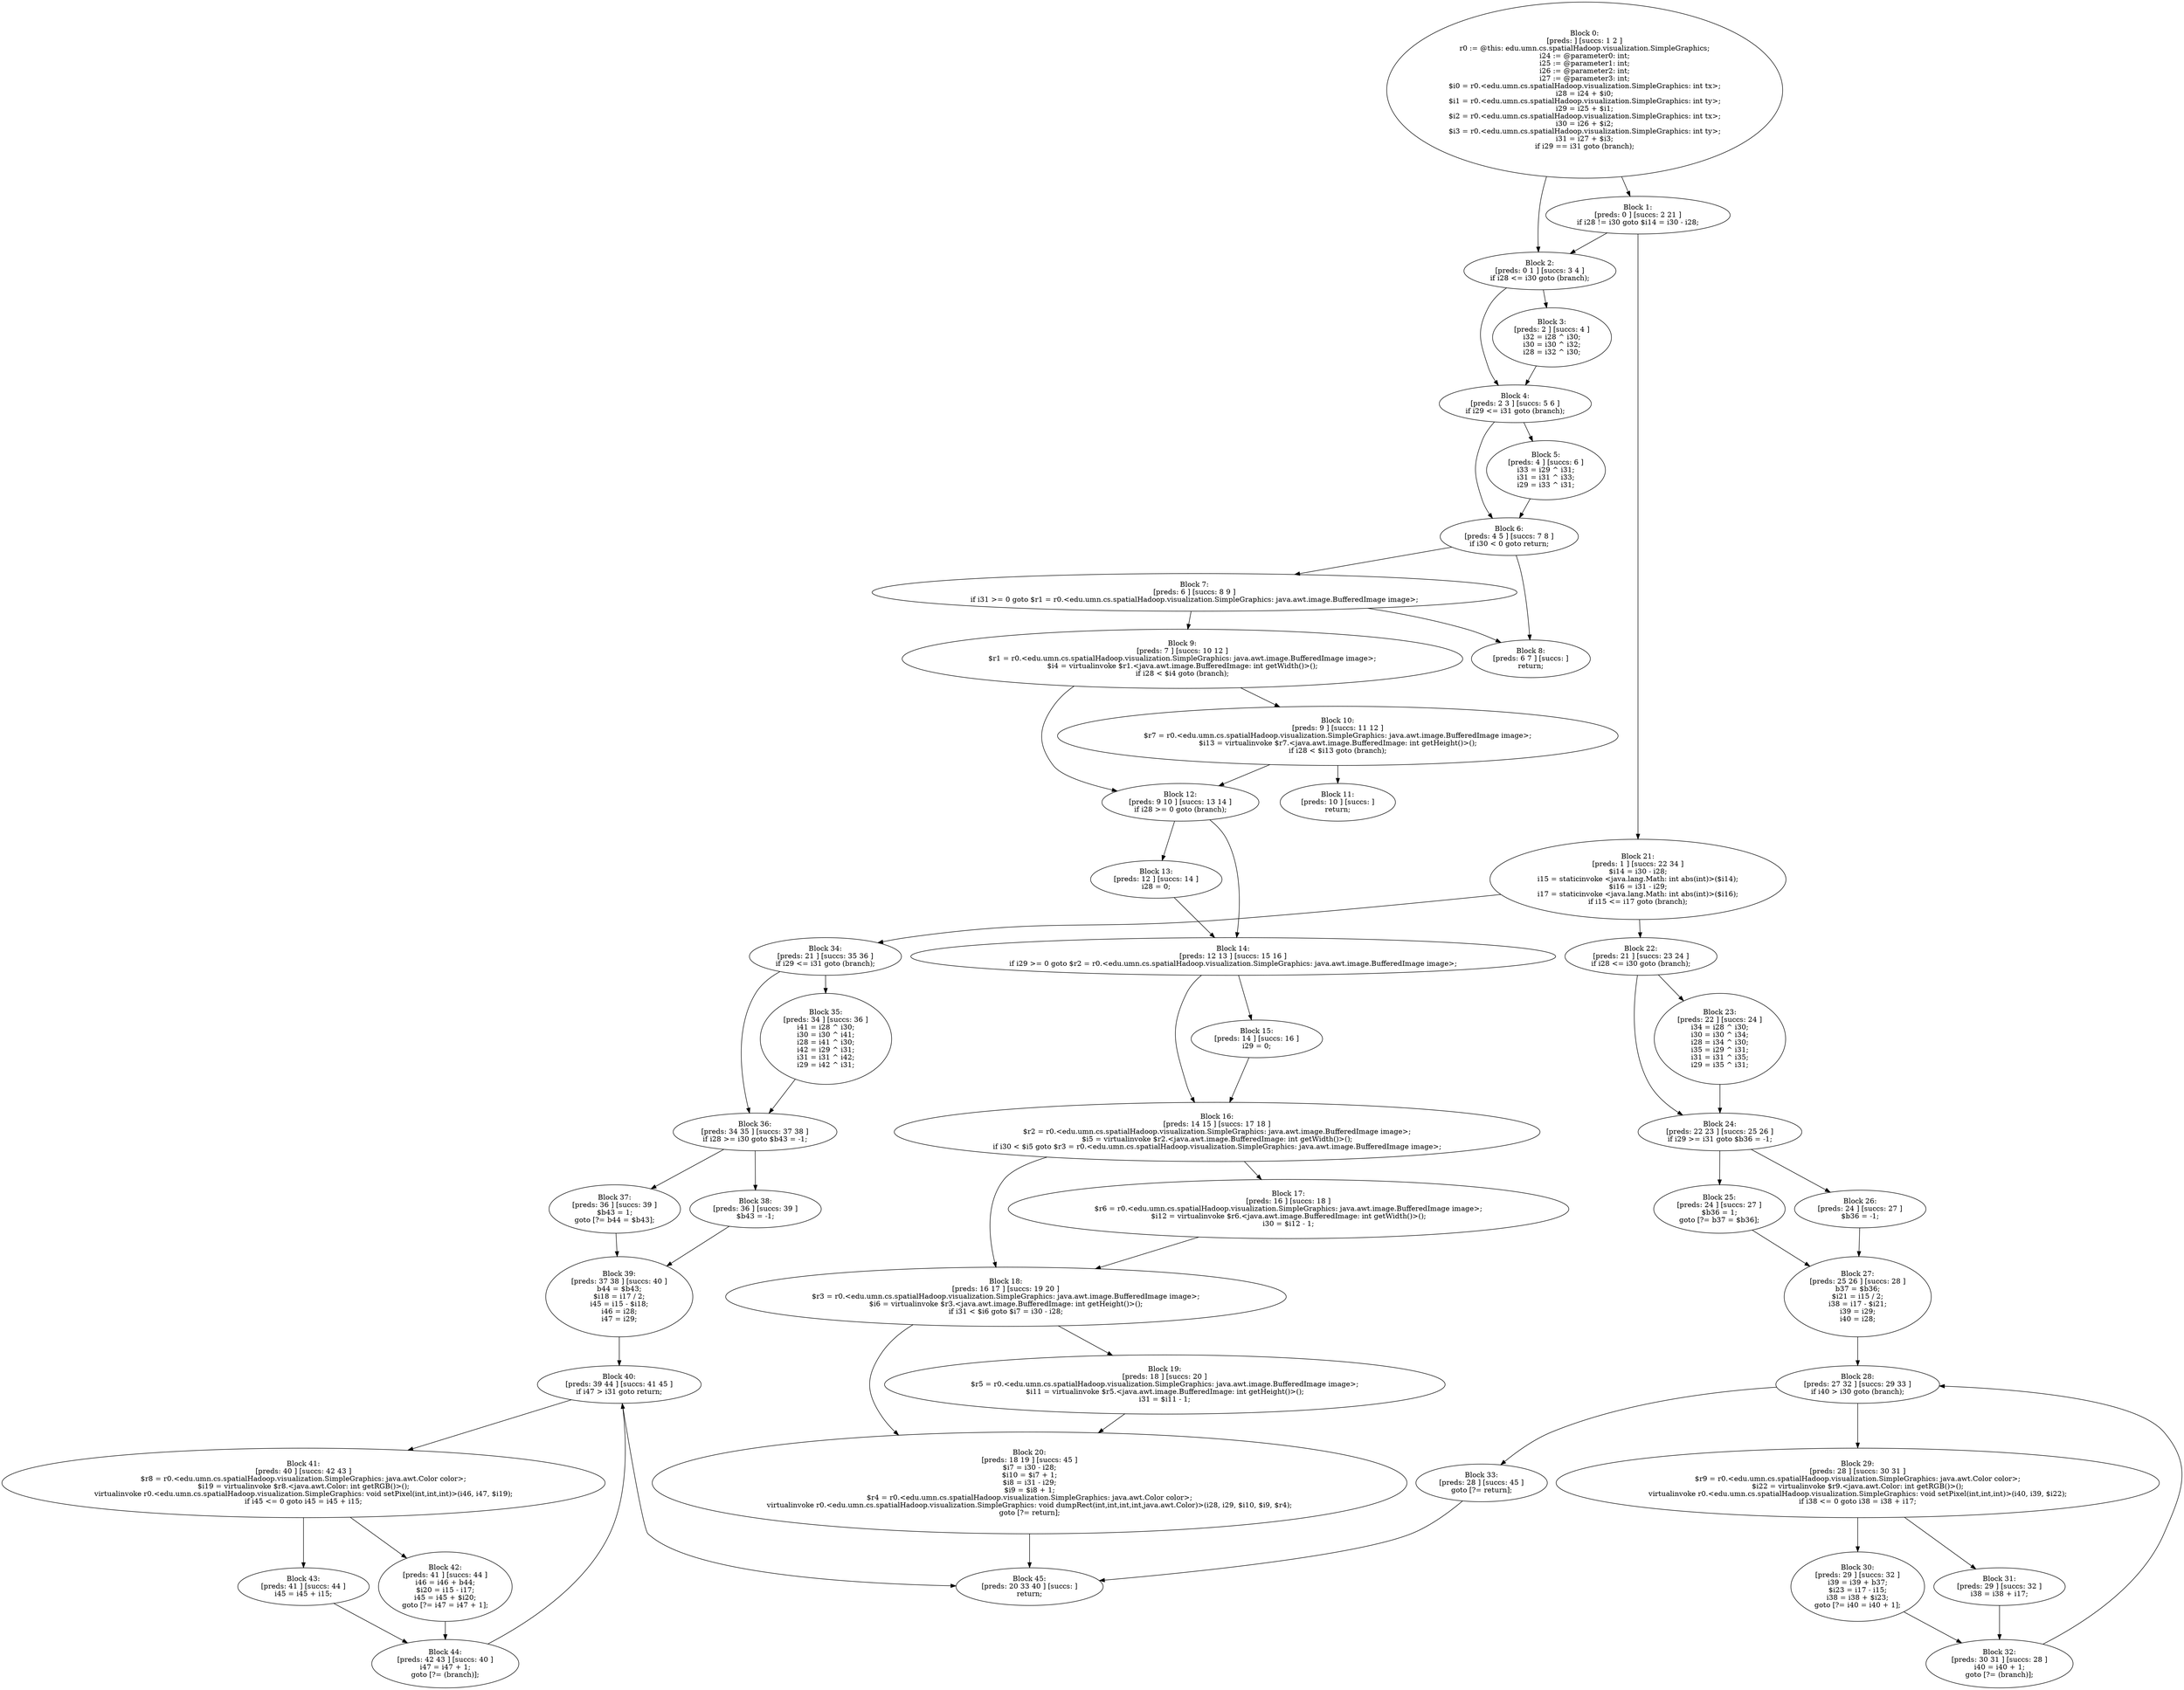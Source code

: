 digraph "unitGraph" {
    "Block 0:
[preds: ] [succs: 1 2 ]
r0 := @this: edu.umn.cs.spatialHadoop.visualization.SimpleGraphics;
i24 := @parameter0: int;
i25 := @parameter1: int;
i26 := @parameter2: int;
i27 := @parameter3: int;
$i0 = r0.<edu.umn.cs.spatialHadoop.visualization.SimpleGraphics: int tx>;
i28 = i24 + $i0;
$i1 = r0.<edu.umn.cs.spatialHadoop.visualization.SimpleGraphics: int ty>;
i29 = i25 + $i1;
$i2 = r0.<edu.umn.cs.spatialHadoop.visualization.SimpleGraphics: int tx>;
i30 = i26 + $i2;
$i3 = r0.<edu.umn.cs.spatialHadoop.visualization.SimpleGraphics: int ty>;
i31 = i27 + $i3;
if i29 == i31 goto (branch);
"
    "Block 1:
[preds: 0 ] [succs: 2 21 ]
if i28 != i30 goto $i14 = i30 - i28;
"
    "Block 2:
[preds: 0 1 ] [succs: 3 4 ]
if i28 <= i30 goto (branch);
"
    "Block 3:
[preds: 2 ] [succs: 4 ]
i32 = i28 ^ i30;
i30 = i30 ^ i32;
i28 = i32 ^ i30;
"
    "Block 4:
[preds: 2 3 ] [succs: 5 6 ]
if i29 <= i31 goto (branch);
"
    "Block 5:
[preds: 4 ] [succs: 6 ]
i33 = i29 ^ i31;
i31 = i31 ^ i33;
i29 = i33 ^ i31;
"
    "Block 6:
[preds: 4 5 ] [succs: 7 8 ]
if i30 < 0 goto return;
"
    "Block 7:
[preds: 6 ] [succs: 8 9 ]
if i31 >= 0 goto $r1 = r0.<edu.umn.cs.spatialHadoop.visualization.SimpleGraphics: java.awt.image.BufferedImage image>;
"
    "Block 8:
[preds: 6 7 ] [succs: ]
return;
"
    "Block 9:
[preds: 7 ] [succs: 10 12 ]
$r1 = r0.<edu.umn.cs.spatialHadoop.visualization.SimpleGraphics: java.awt.image.BufferedImage image>;
$i4 = virtualinvoke $r1.<java.awt.image.BufferedImage: int getWidth()>();
if i28 < $i4 goto (branch);
"
    "Block 10:
[preds: 9 ] [succs: 11 12 ]
$r7 = r0.<edu.umn.cs.spatialHadoop.visualization.SimpleGraphics: java.awt.image.BufferedImage image>;
$i13 = virtualinvoke $r7.<java.awt.image.BufferedImage: int getHeight()>();
if i28 < $i13 goto (branch);
"
    "Block 11:
[preds: 10 ] [succs: ]
return;
"
    "Block 12:
[preds: 9 10 ] [succs: 13 14 ]
if i28 >= 0 goto (branch);
"
    "Block 13:
[preds: 12 ] [succs: 14 ]
i28 = 0;
"
    "Block 14:
[preds: 12 13 ] [succs: 15 16 ]
if i29 >= 0 goto $r2 = r0.<edu.umn.cs.spatialHadoop.visualization.SimpleGraphics: java.awt.image.BufferedImage image>;
"
    "Block 15:
[preds: 14 ] [succs: 16 ]
i29 = 0;
"
    "Block 16:
[preds: 14 15 ] [succs: 17 18 ]
$r2 = r0.<edu.umn.cs.spatialHadoop.visualization.SimpleGraphics: java.awt.image.BufferedImage image>;
$i5 = virtualinvoke $r2.<java.awt.image.BufferedImage: int getWidth()>();
if i30 < $i5 goto $r3 = r0.<edu.umn.cs.spatialHadoop.visualization.SimpleGraphics: java.awt.image.BufferedImage image>;
"
    "Block 17:
[preds: 16 ] [succs: 18 ]
$r6 = r0.<edu.umn.cs.spatialHadoop.visualization.SimpleGraphics: java.awt.image.BufferedImage image>;
$i12 = virtualinvoke $r6.<java.awt.image.BufferedImage: int getWidth()>();
i30 = $i12 - 1;
"
    "Block 18:
[preds: 16 17 ] [succs: 19 20 ]
$r3 = r0.<edu.umn.cs.spatialHadoop.visualization.SimpleGraphics: java.awt.image.BufferedImage image>;
$i6 = virtualinvoke $r3.<java.awt.image.BufferedImage: int getHeight()>();
if i31 < $i6 goto $i7 = i30 - i28;
"
    "Block 19:
[preds: 18 ] [succs: 20 ]
$r5 = r0.<edu.umn.cs.spatialHadoop.visualization.SimpleGraphics: java.awt.image.BufferedImage image>;
$i11 = virtualinvoke $r5.<java.awt.image.BufferedImage: int getHeight()>();
i31 = $i11 - 1;
"
    "Block 20:
[preds: 18 19 ] [succs: 45 ]
$i7 = i30 - i28;
$i10 = $i7 + 1;
$i8 = i31 - i29;
$i9 = $i8 + 1;
$r4 = r0.<edu.umn.cs.spatialHadoop.visualization.SimpleGraphics: java.awt.Color color>;
virtualinvoke r0.<edu.umn.cs.spatialHadoop.visualization.SimpleGraphics: void dumpRect(int,int,int,int,java.awt.Color)>(i28, i29, $i10, $i9, $r4);
goto [?= return];
"
    "Block 21:
[preds: 1 ] [succs: 22 34 ]
$i14 = i30 - i28;
i15 = staticinvoke <java.lang.Math: int abs(int)>($i14);
$i16 = i31 - i29;
i17 = staticinvoke <java.lang.Math: int abs(int)>($i16);
if i15 <= i17 goto (branch);
"
    "Block 22:
[preds: 21 ] [succs: 23 24 ]
if i28 <= i30 goto (branch);
"
    "Block 23:
[preds: 22 ] [succs: 24 ]
i34 = i28 ^ i30;
i30 = i30 ^ i34;
i28 = i34 ^ i30;
i35 = i29 ^ i31;
i31 = i31 ^ i35;
i29 = i35 ^ i31;
"
    "Block 24:
[preds: 22 23 ] [succs: 25 26 ]
if i29 >= i31 goto $b36 = -1;
"
    "Block 25:
[preds: 24 ] [succs: 27 ]
$b36 = 1;
goto [?= b37 = $b36];
"
    "Block 26:
[preds: 24 ] [succs: 27 ]
$b36 = -1;
"
    "Block 27:
[preds: 25 26 ] [succs: 28 ]
b37 = $b36;
$i21 = i15 / 2;
i38 = i17 - $i21;
i39 = i29;
i40 = i28;
"
    "Block 28:
[preds: 27 32 ] [succs: 29 33 ]
if i40 > i30 goto (branch);
"
    "Block 29:
[preds: 28 ] [succs: 30 31 ]
$r9 = r0.<edu.umn.cs.spatialHadoop.visualization.SimpleGraphics: java.awt.Color color>;
$i22 = virtualinvoke $r9.<java.awt.Color: int getRGB()>();
virtualinvoke r0.<edu.umn.cs.spatialHadoop.visualization.SimpleGraphics: void setPixel(int,int,int)>(i40, i39, $i22);
if i38 <= 0 goto i38 = i38 + i17;
"
    "Block 30:
[preds: 29 ] [succs: 32 ]
i39 = i39 + b37;
$i23 = i17 - i15;
i38 = i38 + $i23;
goto [?= i40 = i40 + 1];
"
    "Block 31:
[preds: 29 ] [succs: 32 ]
i38 = i38 + i17;
"
    "Block 32:
[preds: 30 31 ] [succs: 28 ]
i40 = i40 + 1;
goto [?= (branch)];
"
    "Block 33:
[preds: 28 ] [succs: 45 ]
goto [?= return];
"
    "Block 34:
[preds: 21 ] [succs: 35 36 ]
if i29 <= i31 goto (branch);
"
    "Block 35:
[preds: 34 ] [succs: 36 ]
i41 = i28 ^ i30;
i30 = i30 ^ i41;
i28 = i41 ^ i30;
i42 = i29 ^ i31;
i31 = i31 ^ i42;
i29 = i42 ^ i31;
"
    "Block 36:
[preds: 34 35 ] [succs: 37 38 ]
if i28 >= i30 goto $b43 = -1;
"
    "Block 37:
[preds: 36 ] [succs: 39 ]
$b43 = 1;
goto [?= b44 = $b43];
"
    "Block 38:
[preds: 36 ] [succs: 39 ]
$b43 = -1;
"
    "Block 39:
[preds: 37 38 ] [succs: 40 ]
b44 = $b43;
$i18 = i17 / 2;
i45 = i15 - $i18;
i46 = i28;
i47 = i29;
"
    "Block 40:
[preds: 39 44 ] [succs: 41 45 ]
if i47 > i31 goto return;
"
    "Block 41:
[preds: 40 ] [succs: 42 43 ]
$r8 = r0.<edu.umn.cs.spatialHadoop.visualization.SimpleGraphics: java.awt.Color color>;
$i19 = virtualinvoke $r8.<java.awt.Color: int getRGB()>();
virtualinvoke r0.<edu.umn.cs.spatialHadoop.visualization.SimpleGraphics: void setPixel(int,int,int)>(i46, i47, $i19);
if i45 <= 0 goto i45 = i45 + i15;
"
    "Block 42:
[preds: 41 ] [succs: 44 ]
i46 = i46 + b44;
$i20 = i15 - i17;
i45 = i45 + $i20;
goto [?= i47 = i47 + 1];
"
    "Block 43:
[preds: 41 ] [succs: 44 ]
i45 = i45 + i15;
"
    "Block 44:
[preds: 42 43 ] [succs: 40 ]
i47 = i47 + 1;
goto [?= (branch)];
"
    "Block 45:
[preds: 20 33 40 ] [succs: ]
return;
"
    "Block 0:
[preds: ] [succs: 1 2 ]
r0 := @this: edu.umn.cs.spatialHadoop.visualization.SimpleGraphics;
i24 := @parameter0: int;
i25 := @parameter1: int;
i26 := @parameter2: int;
i27 := @parameter3: int;
$i0 = r0.<edu.umn.cs.spatialHadoop.visualization.SimpleGraphics: int tx>;
i28 = i24 + $i0;
$i1 = r0.<edu.umn.cs.spatialHadoop.visualization.SimpleGraphics: int ty>;
i29 = i25 + $i1;
$i2 = r0.<edu.umn.cs.spatialHadoop.visualization.SimpleGraphics: int tx>;
i30 = i26 + $i2;
$i3 = r0.<edu.umn.cs.spatialHadoop.visualization.SimpleGraphics: int ty>;
i31 = i27 + $i3;
if i29 == i31 goto (branch);
"->"Block 1:
[preds: 0 ] [succs: 2 21 ]
if i28 != i30 goto $i14 = i30 - i28;
";
    "Block 0:
[preds: ] [succs: 1 2 ]
r0 := @this: edu.umn.cs.spatialHadoop.visualization.SimpleGraphics;
i24 := @parameter0: int;
i25 := @parameter1: int;
i26 := @parameter2: int;
i27 := @parameter3: int;
$i0 = r0.<edu.umn.cs.spatialHadoop.visualization.SimpleGraphics: int tx>;
i28 = i24 + $i0;
$i1 = r0.<edu.umn.cs.spatialHadoop.visualization.SimpleGraphics: int ty>;
i29 = i25 + $i1;
$i2 = r0.<edu.umn.cs.spatialHadoop.visualization.SimpleGraphics: int tx>;
i30 = i26 + $i2;
$i3 = r0.<edu.umn.cs.spatialHadoop.visualization.SimpleGraphics: int ty>;
i31 = i27 + $i3;
if i29 == i31 goto (branch);
"->"Block 2:
[preds: 0 1 ] [succs: 3 4 ]
if i28 <= i30 goto (branch);
";
    "Block 1:
[preds: 0 ] [succs: 2 21 ]
if i28 != i30 goto $i14 = i30 - i28;
"->"Block 2:
[preds: 0 1 ] [succs: 3 4 ]
if i28 <= i30 goto (branch);
";
    "Block 1:
[preds: 0 ] [succs: 2 21 ]
if i28 != i30 goto $i14 = i30 - i28;
"->"Block 21:
[preds: 1 ] [succs: 22 34 ]
$i14 = i30 - i28;
i15 = staticinvoke <java.lang.Math: int abs(int)>($i14);
$i16 = i31 - i29;
i17 = staticinvoke <java.lang.Math: int abs(int)>($i16);
if i15 <= i17 goto (branch);
";
    "Block 2:
[preds: 0 1 ] [succs: 3 4 ]
if i28 <= i30 goto (branch);
"->"Block 3:
[preds: 2 ] [succs: 4 ]
i32 = i28 ^ i30;
i30 = i30 ^ i32;
i28 = i32 ^ i30;
";
    "Block 2:
[preds: 0 1 ] [succs: 3 4 ]
if i28 <= i30 goto (branch);
"->"Block 4:
[preds: 2 3 ] [succs: 5 6 ]
if i29 <= i31 goto (branch);
";
    "Block 3:
[preds: 2 ] [succs: 4 ]
i32 = i28 ^ i30;
i30 = i30 ^ i32;
i28 = i32 ^ i30;
"->"Block 4:
[preds: 2 3 ] [succs: 5 6 ]
if i29 <= i31 goto (branch);
";
    "Block 4:
[preds: 2 3 ] [succs: 5 6 ]
if i29 <= i31 goto (branch);
"->"Block 5:
[preds: 4 ] [succs: 6 ]
i33 = i29 ^ i31;
i31 = i31 ^ i33;
i29 = i33 ^ i31;
";
    "Block 4:
[preds: 2 3 ] [succs: 5 6 ]
if i29 <= i31 goto (branch);
"->"Block 6:
[preds: 4 5 ] [succs: 7 8 ]
if i30 < 0 goto return;
";
    "Block 5:
[preds: 4 ] [succs: 6 ]
i33 = i29 ^ i31;
i31 = i31 ^ i33;
i29 = i33 ^ i31;
"->"Block 6:
[preds: 4 5 ] [succs: 7 8 ]
if i30 < 0 goto return;
";
    "Block 6:
[preds: 4 5 ] [succs: 7 8 ]
if i30 < 0 goto return;
"->"Block 7:
[preds: 6 ] [succs: 8 9 ]
if i31 >= 0 goto $r1 = r0.<edu.umn.cs.spatialHadoop.visualization.SimpleGraphics: java.awt.image.BufferedImage image>;
";
    "Block 6:
[preds: 4 5 ] [succs: 7 8 ]
if i30 < 0 goto return;
"->"Block 8:
[preds: 6 7 ] [succs: ]
return;
";
    "Block 7:
[preds: 6 ] [succs: 8 9 ]
if i31 >= 0 goto $r1 = r0.<edu.umn.cs.spatialHadoop.visualization.SimpleGraphics: java.awt.image.BufferedImage image>;
"->"Block 8:
[preds: 6 7 ] [succs: ]
return;
";
    "Block 7:
[preds: 6 ] [succs: 8 9 ]
if i31 >= 0 goto $r1 = r0.<edu.umn.cs.spatialHadoop.visualization.SimpleGraphics: java.awt.image.BufferedImage image>;
"->"Block 9:
[preds: 7 ] [succs: 10 12 ]
$r1 = r0.<edu.umn.cs.spatialHadoop.visualization.SimpleGraphics: java.awt.image.BufferedImage image>;
$i4 = virtualinvoke $r1.<java.awt.image.BufferedImage: int getWidth()>();
if i28 < $i4 goto (branch);
";
    "Block 9:
[preds: 7 ] [succs: 10 12 ]
$r1 = r0.<edu.umn.cs.spatialHadoop.visualization.SimpleGraphics: java.awt.image.BufferedImage image>;
$i4 = virtualinvoke $r1.<java.awt.image.BufferedImage: int getWidth()>();
if i28 < $i4 goto (branch);
"->"Block 10:
[preds: 9 ] [succs: 11 12 ]
$r7 = r0.<edu.umn.cs.spatialHadoop.visualization.SimpleGraphics: java.awt.image.BufferedImage image>;
$i13 = virtualinvoke $r7.<java.awt.image.BufferedImage: int getHeight()>();
if i28 < $i13 goto (branch);
";
    "Block 9:
[preds: 7 ] [succs: 10 12 ]
$r1 = r0.<edu.umn.cs.spatialHadoop.visualization.SimpleGraphics: java.awt.image.BufferedImage image>;
$i4 = virtualinvoke $r1.<java.awt.image.BufferedImage: int getWidth()>();
if i28 < $i4 goto (branch);
"->"Block 12:
[preds: 9 10 ] [succs: 13 14 ]
if i28 >= 0 goto (branch);
";
    "Block 10:
[preds: 9 ] [succs: 11 12 ]
$r7 = r0.<edu.umn.cs.spatialHadoop.visualization.SimpleGraphics: java.awt.image.BufferedImage image>;
$i13 = virtualinvoke $r7.<java.awt.image.BufferedImage: int getHeight()>();
if i28 < $i13 goto (branch);
"->"Block 11:
[preds: 10 ] [succs: ]
return;
";
    "Block 10:
[preds: 9 ] [succs: 11 12 ]
$r7 = r0.<edu.umn.cs.spatialHadoop.visualization.SimpleGraphics: java.awt.image.BufferedImage image>;
$i13 = virtualinvoke $r7.<java.awt.image.BufferedImage: int getHeight()>();
if i28 < $i13 goto (branch);
"->"Block 12:
[preds: 9 10 ] [succs: 13 14 ]
if i28 >= 0 goto (branch);
";
    "Block 12:
[preds: 9 10 ] [succs: 13 14 ]
if i28 >= 0 goto (branch);
"->"Block 13:
[preds: 12 ] [succs: 14 ]
i28 = 0;
";
    "Block 12:
[preds: 9 10 ] [succs: 13 14 ]
if i28 >= 0 goto (branch);
"->"Block 14:
[preds: 12 13 ] [succs: 15 16 ]
if i29 >= 0 goto $r2 = r0.<edu.umn.cs.spatialHadoop.visualization.SimpleGraphics: java.awt.image.BufferedImage image>;
";
    "Block 13:
[preds: 12 ] [succs: 14 ]
i28 = 0;
"->"Block 14:
[preds: 12 13 ] [succs: 15 16 ]
if i29 >= 0 goto $r2 = r0.<edu.umn.cs.spatialHadoop.visualization.SimpleGraphics: java.awt.image.BufferedImage image>;
";
    "Block 14:
[preds: 12 13 ] [succs: 15 16 ]
if i29 >= 0 goto $r2 = r0.<edu.umn.cs.spatialHadoop.visualization.SimpleGraphics: java.awt.image.BufferedImage image>;
"->"Block 15:
[preds: 14 ] [succs: 16 ]
i29 = 0;
";
    "Block 14:
[preds: 12 13 ] [succs: 15 16 ]
if i29 >= 0 goto $r2 = r0.<edu.umn.cs.spatialHadoop.visualization.SimpleGraphics: java.awt.image.BufferedImage image>;
"->"Block 16:
[preds: 14 15 ] [succs: 17 18 ]
$r2 = r0.<edu.umn.cs.spatialHadoop.visualization.SimpleGraphics: java.awt.image.BufferedImage image>;
$i5 = virtualinvoke $r2.<java.awt.image.BufferedImage: int getWidth()>();
if i30 < $i5 goto $r3 = r0.<edu.umn.cs.spatialHadoop.visualization.SimpleGraphics: java.awt.image.BufferedImage image>;
";
    "Block 15:
[preds: 14 ] [succs: 16 ]
i29 = 0;
"->"Block 16:
[preds: 14 15 ] [succs: 17 18 ]
$r2 = r0.<edu.umn.cs.spatialHadoop.visualization.SimpleGraphics: java.awt.image.BufferedImage image>;
$i5 = virtualinvoke $r2.<java.awt.image.BufferedImage: int getWidth()>();
if i30 < $i5 goto $r3 = r0.<edu.umn.cs.spatialHadoop.visualization.SimpleGraphics: java.awt.image.BufferedImage image>;
";
    "Block 16:
[preds: 14 15 ] [succs: 17 18 ]
$r2 = r0.<edu.umn.cs.spatialHadoop.visualization.SimpleGraphics: java.awt.image.BufferedImage image>;
$i5 = virtualinvoke $r2.<java.awt.image.BufferedImage: int getWidth()>();
if i30 < $i5 goto $r3 = r0.<edu.umn.cs.spatialHadoop.visualization.SimpleGraphics: java.awt.image.BufferedImage image>;
"->"Block 17:
[preds: 16 ] [succs: 18 ]
$r6 = r0.<edu.umn.cs.spatialHadoop.visualization.SimpleGraphics: java.awt.image.BufferedImage image>;
$i12 = virtualinvoke $r6.<java.awt.image.BufferedImage: int getWidth()>();
i30 = $i12 - 1;
";
    "Block 16:
[preds: 14 15 ] [succs: 17 18 ]
$r2 = r0.<edu.umn.cs.spatialHadoop.visualization.SimpleGraphics: java.awt.image.BufferedImage image>;
$i5 = virtualinvoke $r2.<java.awt.image.BufferedImage: int getWidth()>();
if i30 < $i5 goto $r3 = r0.<edu.umn.cs.spatialHadoop.visualization.SimpleGraphics: java.awt.image.BufferedImage image>;
"->"Block 18:
[preds: 16 17 ] [succs: 19 20 ]
$r3 = r0.<edu.umn.cs.spatialHadoop.visualization.SimpleGraphics: java.awt.image.BufferedImage image>;
$i6 = virtualinvoke $r3.<java.awt.image.BufferedImage: int getHeight()>();
if i31 < $i6 goto $i7 = i30 - i28;
";
    "Block 17:
[preds: 16 ] [succs: 18 ]
$r6 = r0.<edu.umn.cs.spatialHadoop.visualization.SimpleGraphics: java.awt.image.BufferedImage image>;
$i12 = virtualinvoke $r6.<java.awt.image.BufferedImage: int getWidth()>();
i30 = $i12 - 1;
"->"Block 18:
[preds: 16 17 ] [succs: 19 20 ]
$r3 = r0.<edu.umn.cs.spatialHadoop.visualization.SimpleGraphics: java.awt.image.BufferedImage image>;
$i6 = virtualinvoke $r3.<java.awt.image.BufferedImage: int getHeight()>();
if i31 < $i6 goto $i7 = i30 - i28;
";
    "Block 18:
[preds: 16 17 ] [succs: 19 20 ]
$r3 = r0.<edu.umn.cs.spatialHadoop.visualization.SimpleGraphics: java.awt.image.BufferedImage image>;
$i6 = virtualinvoke $r3.<java.awt.image.BufferedImage: int getHeight()>();
if i31 < $i6 goto $i7 = i30 - i28;
"->"Block 19:
[preds: 18 ] [succs: 20 ]
$r5 = r0.<edu.umn.cs.spatialHadoop.visualization.SimpleGraphics: java.awt.image.BufferedImage image>;
$i11 = virtualinvoke $r5.<java.awt.image.BufferedImage: int getHeight()>();
i31 = $i11 - 1;
";
    "Block 18:
[preds: 16 17 ] [succs: 19 20 ]
$r3 = r0.<edu.umn.cs.spatialHadoop.visualization.SimpleGraphics: java.awt.image.BufferedImage image>;
$i6 = virtualinvoke $r3.<java.awt.image.BufferedImage: int getHeight()>();
if i31 < $i6 goto $i7 = i30 - i28;
"->"Block 20:
[preds: 18 19 ] [succs: 45 ]
$i7 = i30 - i28;
$i10 = $i7 + 1;
$i8 = i31 - i29;
$i9 = $i8 + 1;
$r4 = r0.<edu.umn.cs.spatialHadoop.visualization.SimpleGraphics: java.awt.Color color>;
virtualinvoke r0.<edu.umn.cs.spatialHadoop.visualization.SimpleGraphics: void dumpRect(int,int,int,int,java.awt.Color)>(i28, i29, $i10, $i9, $r4);
goto [?= return];
";
    "Block 19:
[preds: 18 ] [succs: 20 ]
$r5 = r0.<edu.umn.cs.spatialHadoop.visualization.SimpleGraphics: java.awt.image.BufferedImage image>;
$i11 = virtualinvoke $r5.<java.awt.image.BufferedImage: int getHeight()>();
i31 = $i11 - 1;
"->"Block 20:
[preds: 18 19 ] [succs: 45 ]
$i7 = i30 - i28;
$i10 = $i7 + 1;
$i8 = i31 - i29;
$i9 = $i8 + 1;
$r4 = r0.<edu.umn.cs.spatialHadoop.visualization.SimpleGraphics: java.awt.Color color>;
virtualinvoke r0.<edu.umn.cs.spatialHadoop.visualization.SimpleGraphics: void dumpRect(int,int,int,int,java.awt.Color)>(i28, i29, $i10, $i9, $r4);
goto [?= return];
";
    "Block 20:
[preds: 18 19 ] [succs: 45 ]
$i7 = i30 - i28;
$i10 = $i7 + 1;
$i8 = i31 - i29;
$i9 = $i8 + 1;
$r4 = r0.<edu.umn.cs.spatialHadoop.visualization.SimpleGraphics: java.awt.Color color>;
virtualinvoke r0.<edu.umn.cs.spatialHadoop.visualization.SimpleGraphics: void dumpRect(int,int,int,int,java.awt.Color)>(i28, i29, $i10, $i9, $r4);
goto [?= return];
"->"Block 45:
[preds: 20 33 40 ] [succs: ]
return;
";
    "Block 21:
[preds: 1 ] [succs: 22 34 ]
$i14 = i30 - i28;
i15 = staticinvoke <java.lang.Math: int abs(int)>($i14);
$i16 = i31 - i29;
i17 = staticinvoke <java.lang.Math: int abs(int)>($i16);
if i15 <= i17 goto (branch);
"->"Block 22:
[preds: 21 ] [succs: 23 24 ]
if i28 <= i30 goto (branch);
";
    "Block 21:
[preds: 1 ] [succs: 22 34 ]
$i14 = i30 - i28;
i15 = staticinvoke <java.lang.Math: int abs(int)>($i14);
$i16 = i31 - i29;
i17 = staticinvoke <java.lang.Math: int abs(int)>($i16);
if i15 <= i17 goto (branch);
"->"Block 34:
[preds: 21 ] [succs: 35 36 ]
if i29 <= i31 goto (branch);
";
    "Block 22:
[preds: 21 ] [succs: 23 24 ]
if i28 <= i30 goto (branch);
"->"Block 23:
[preds: 22 ] [succs: 24 ]
i34 = i28 ^ i30;
i30 = i30 ^ i34;
i28 = i34 ^ i30;
i35 = i29 ^ i31;
i31 = i31 ^ i35;
i29 = i35 ^ i31;
";
    "Block 22:
[preds: 21 ] [succs: 23 24 ]
if i28 <= i30 goto (branch);
"->"Block 24:
[preds: 22 23 ] [succs: 25 26 ]
if i29 >= i31 goto $b36 = -1;
";
    "Block 23:
[preds: 22 ] [succs: 24 ]
i34 = i28 ^ i30;
i30 = i30 ^ i34;
i28 = i34 ^ i30;
i35 = i29 ^ i31;
i31 = i31 ^ i35;
i29 = i35 ^ i31;
"->"Block 24:
[preds: 22 23 ] [succs: 25 26 ]
if i29 >= i31 goto $b36 = -1;
";
    "Block 24:
[preds: 22 23 ] [succs: 25 26 ]
if i29 >= i31 goto $b36 = -1;
"->"Block 25:
[preds: 24 ] [succs: 27 ]
$b36 = 1;
goto [?= b37 = $b36];
";
    "Block 24:
[preds: 22 23 ] [succs: 25 26 ]
if i29 >= i31 goto $b36 = -1;
"->"Block 26:
[preds: 24 ] [succs: 27 ]
$b36 = -1;
";
    "Block 25:
[preds: 24 ] [succs: 27 ]
$b36 = 1;
goto [?= b37 = $b36];
"->"Block 27:
[preds: 25 26 ] [succs: 28 ]
b37 = $b36;
$i21 = i15 / 2;
i38 = i17 - $i21;
i39 = i29;
i40 = i28;
";
    "Block 26:
[preds: 24 ] [succs: 27 ]
$b36 = -1;
"->"Block 27:
[preds: 25 26 ] [succs: 28 ]
b37 = $b36;
$i21 = i15 / 2;
i38 = i17 - $i21;
i39 = i29;
i40 = i28;
";
    "Block 27:
[preds: 25 26 ] [succs: 28 ]
b37 = $b36;
$i21 = i15 / 2;
i38 = i17 - $i21;
i39 = i29;
i40 = i28;
"->"Block 28:
[preds: 27 32 ] [succs: 29 33 ]
if i40 > i30 goto (branch);
";
    "Block 28:
[preds: 27 32 ] [succs: 29 33 ]
if i40 > i30 goto (branch);
"->"Block 29:
[preds: 28 ] [succs: 30 31 ]
$r9 = r0.<edu.umn.cs.spatialHadoop.visualization.SimpleGraphics: java.awt.Color color>;
$i22 = virtualinvoke $r9.<java.awt.Color: int getRGB()>();
virtualinvoke r0.<edu.umn.cs.spatialHadoop.visualization.SimpleGraphics: void setPixel(int,int,int)>(i40, i39, $i22);
if i38 <= 0 goto i38 = i38 + i17;
";
    "Block 28:
[preds: 27 32 ] [succs: 29 33 ]
if i40 > i30 goto (branch);
"->"Block 33:
[preds: 28 ] [succs: 45 ]
goto [?= return];
";
    "Block 29:
[preds: 28 ] [succs: 30 31 ]
$r9 = r0.<edu.umn.cs.spatialHadoop.visualization.SimpleGraphics: java.awt.Color color>;
$i22 = virtualinvoke $r9.<java.awt.Color: int getRGB()>();
virtualinvoke r0.<edu.umn.cs.spatialHadoop.visualization.SimpleGraphics: void setPixel(int,int,int)>(i40, i39, $i22);
if i38 <= 0 goto i38 = i38 + i17;
"->"Block 30:
[preds: 29 ] [succs: 32 ]
i39 = i39 + b37;
$i23 = i17 - i15;
i38 = i38 + $i23;
goto [?= i40 = i40 + 1];
";
    "Block 29:
[preds: 28 ] [succs: 30 31 ]
$r9 = r0.<edu.umn.cs.spatialHadoop.visualization.SimpleGraphics: java.awt.Color color>;
$i22 = virtualinvoke $r9.<java.awt.Color: int getRGB()>();
virtualinvoke r0.<edu.umn.cs.spatialHadoop.visualization.SimpleGraphics: void setPixel(int,int,int)>(i40, i39, $i22);
if i38 <= 0 goto i38 = i38 + i17;
"->"Block 31:
[preds: 29 ] [succs: 32 ]
i38 = i38 + i17;
";
    "Block 30:
[preds: 29 ] [succs: 32 ]
i39 = i39 + b37;
$i23 = i17 - i15;
i38 = i38 + $i23;
goto [?= i40 = i40 + 1];
"->"Block 32:
[preds: 30 31 ] [succs: 28 ]
i40 = i40 + 1;
goto [?= (branch)];
";
    "Block 31:
[preds: 29 ] [succs: 32 ]
i38 = i38 + i17;
"->"Block 32:
[preds: 30 31 ] [succs: 28 ]
i40 = i40 + 1;
goto [?= (branch)];
";
    "Block 32:
[preds: 30 31 ] [succs: 28 ]
i40 = i40 + 1;
goto [?= (branch)];
"->"Block 28:
[preds: 27 32 ] [succs: 29 33 ]
if i40 > i30 goto (branch);
";
    "Block 33:
[preds: 28 ] [succs: 45 ]
goto [?= return];
"->"Block 45:
[preds: 20 33 40 ] [succs: ]
return;
";
    "Block 34:
[preds: 21 ] [succs: 35 36 ]
if i29 <= i31 goto (branch);
"->"Block 35:
[preds: 34 ] [succs: 36 ]
i41 = i28 ^ i30;
i30 = i30 ^ i41;
i28 = i41 ^ i30;
i42 = i29 ^ i31;
i31 = i31 ^ i42;
i29 = i42 ^ i31;
";
    "Block 34:
[preds: 21 ] [succs: 35 36 ]
if i29 <= i31 goto (branch);
"->"Block 36:
[preds: 34 35 ] [succs: 37 38 ]
if i28 >= i30 goto $b43 = -1;
";
    "Block 35:
[preds: 34 ] [succs: 36 ]
i41 = i28 ^ i30;
i30 = i30 ^ i41;
i28 = i41 ^ i30;
i42 = i29 ^ i31;
i31 = i31 ^ i42;
i29 = i42 ^ i31;
"->"Block 36:
[preds: 34 35 ] [succs: 37 38 ]
if i28 >= i30 goto $b43 = -1;
";
    "Block 36:
[preds: 34 35 ] [succs: 37 38 ]
if i28 >= i30 goto $b43 = -1;
"->"Block 37:
[preds: 36 ] [succs: 39 ]
$b43 = 1;
goto [?= b44 = $b43];
";
    "Block 36:
[preds: 34 35 ] [succs: 37 38 ]
if i28 >= i30 goto $b43 = -1;
"->"Block 38:
[preds: 36 ] [succs: 39 ]
$b43 = -1;
";
    "Block 37:
[preds: 36 ] [succs: 39 ]
$b43 = 1;
goto [?= b44 = $b43];
"->"Block 39:
[preds: 37 38 ] [succs: 40 ]
b44 = $b43;
$i18 = i17 / 2;
i45 = i15 - $i18;
i46 = i28;
i47 = i29;
";
    "Block 38:
[preds: 36 ] [succs: 39 ]
$b43 = -1;
"->"Block 39:
[preds: 37 38 ] [succs: 40 ]
b44 = $b43;
$i18 = i17 / 2;
i45 = i15 - $i18;
i46 = i28;
i47 = i29;
";
    "Block 39:
[preds: 37 38 ] [succs: 40 ]
b44 = $b43;
$i18 = i17 / 2;
i45 = i15 - $i18;
i46 = i28;
i47 = i29;
"->"Block 40:
[preds: 39 44 ] [succs: 41 45 ]
if i47 > i31 goto return;
";
    "Block 40:
[preds: 39 44 ] [succs: 41 45 ]
if i47 > i31 goto return;
"->"Block 41:
[preds: 40 ] [succs: 42 43 ]
$r8 = r0.<edu.umn.cs.spatialHadoop.visualization.SimpleGraphics: java.awt.Color color>;
$i19 = virtualinvoke $r8.<java.awt.Color: int getRGB()>();
virtualinvoke r0.<edu.umn.cs.spatialHadoop.visualization.SimpleGraphics: void setPixel(int,int,int)>(i46, i47, $i19);
if i45 <= 0 goto i45 = i45 + i15;
";
    "Block 40:
[preds: 39 44 ] [succs: 41 45 ]
if i47 > i31 goto return;
"->"Block 45:
[preds: 20 33 40 ] [succs: ]
return;
";
    "Block 41:
[preds: 40 ] [succs: 42 43 ]
$r8 = r0.<edu.umn.cs.spatialHadoop.visualization.SimpleGraphics: java.awt.Color color>;
$i19 = virtualinvoke $r8.<java.awt.Color: int getRGB()>();
virtualinvoke r0.<edu.umn.cs.spatialHadoop.visualization.SimpleGraphics: void setPixel(int,int,int)>(i46, i47, $i19);
if i45 <= 0 goto i45 = i45 + i15;
"->"Block 42:
[preds: 41 ] [succs: 44 ]
i46 = i46 + b44;
$i20 = i15 - i17;
i45 = i45 + $i20;
goto [?= i47 = i47 + 1];
";
    "Block 41:
[preds: 40 ] [succs: 42 43 ]
$r8 = r0.<edu.umn.cs.spatialHadoop.visualization.SimpleGraphics: java.awt.Color color>;
$i19 = virtualinvoke $r8.<java.awt.Color: int getRGB()>();
virtualinvoke r0.<edu.umn.cs.spatialHadoop.visualization.SimpleGraphics: void setPixel(int,int,int)>(i46, i47, $i19);
if i45 <= 0 goto i45 = i45 + i15;
"->"Block 43:
[preds: 41 ] [succs: 44 ]
i45 = i45 + i15;
";
    "Block 42:
[preds: 41 ] [succs: 44 ]
i46 = i46 + b44;
$i20 = i15 - i17;
i45 = i45 + $i20;
goto [?= i47 = i47 + 1];
"->"Block 44:
[preds: 42 43 ] [succs: 40 ]
i47 = i47 + 1;
goto [?= (branch)];
";
    "Block 43:
[preds: 41 ] [succs: 44 ]
i45 = i45 + i15;
"->"Block 44:
[preds: 42 43 ] [succs: 40 ]
i47 = i47 + 1;
goto [?= (branch)];
";
    "Block 44:
[preds: 42 43 ] [succs: 40 ]
i47 = i47 + 1;
goto [?= (branch)];
"->"Block 40:
[preds: 39 44 ] [succs: 41 45 ]
if i47 > i31 goto return;
";
}
